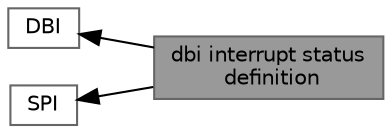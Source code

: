 digraph "dbi interrupt status definition"
{
 // LATEX_PDF_SIZE
  bgcolor="transparent";
  edge [fontname=Helvetica,fontsize=10,labelfontname=Helvetica,labelfontsize=10];
  node [fontname=Helvetica,fontsize=10,shape=box,height=0.2,width=0.4];
  rankdir=LR;
  Node2 [label="DBI",height=0.2,width=0.4,color="grey40", fillcolor="white", style="filled",URL="$group___d_b_i.html",tooltip=" "];
  Node3 [label="SPI",height=0.2,width=0.4,color="grey40", fillcolor="white", style="filled",URL="$group___s_p_i.html",tooltip=" "];
  Node1 [label="dbi interrupt status\l definition",height=0.2,width=0.4,color="gray40", fillcolor="grey60", style="filled", fontcolor="black",tooltip=" "];
  Node2->Node1 [shape=plaintext, dir="back", style="solid"];
  Node3->Node1 [shape=plaintext, dir="back", style="solid"];
}
